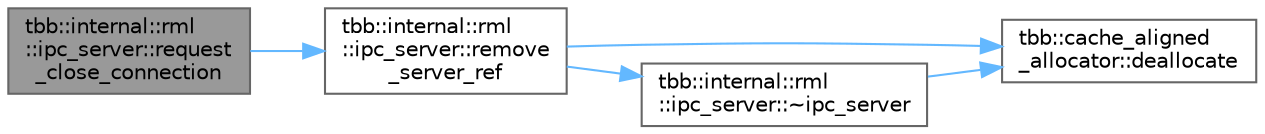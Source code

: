 digraph "tbb::internal::rml::ipc_server::request_close_connection"
{
 // LATEX_PDF_SIZE
  bgcolor="transparent";
  edge [fontname=Helvetica,fontsize=10,labelfontname=Helvetica,labelfontsize=10];
  node [fontname=Helvetica,fontsize=10,shape=box,height=0.2,width=0.4];
  rankdir="LR";
  Node1 [id="Node000001",label="tbb::internal::rml\l::ipc_server::request\l_close_connection",height=0.2,width=0.4,color="gray40", fillcolor="grey60", style="filled", fontcolor="black",tooltip="Request that connection to server be closed."];
  Node1 -> Node2 [id="edge5_Node000001_Node000002",color="steelblue1",style="solid",tooltip=" "];
  Node2 [id="Node000002",label="tbb::internal::rml\l::ipc_server::remove\l_server_ref",height=0.2,width=0.4,color="grey40", fillcolor="white", style="filled",URL="$classtbb_1_1internal_1_1rml_1_1ipc__server.html#aee576fd1121f18d90f7858a2f461c295",tooltip=" "];
  Node2 -> Node3 [id="edge6_Node000002_Node000003",color="steelblue1",style="solid",tooltip=" "];
  Node3 [id="Node000003",label="tbb::cache_aligned\l_allocator::deallocate",height=0.2,width=0.4,color="grey40", fillcolor="white", style="filled",URL="$classtbb_1_1cache__aligned__allocator.html#a7f7310e046c4b6b8618864de8e27a471",tooltip="Free block of memory that starts on a cache line"];
  Node2 -> Node4 [id="edge7_Node000002_Node000004",color="steelblue1",style="solid",tooltip=" "];
  Node4 [id="Node000004",label="tbb::internal::rml\l::ipc_server::~ipc_server",height=0.2,width=0.4,color="grey40", fillcolor="white", style="filled",URL="$classtbb_1_1internal_1_1rml_1_1ipc__server.html#aaf21f9bb3acdc0df152ae7f967582e6b",tooltip=" "];
  Node4 -> Node3 [id="edge8_Node000004_Node000003",color="steelblue1",style="solid",tooltip=" "];
}
